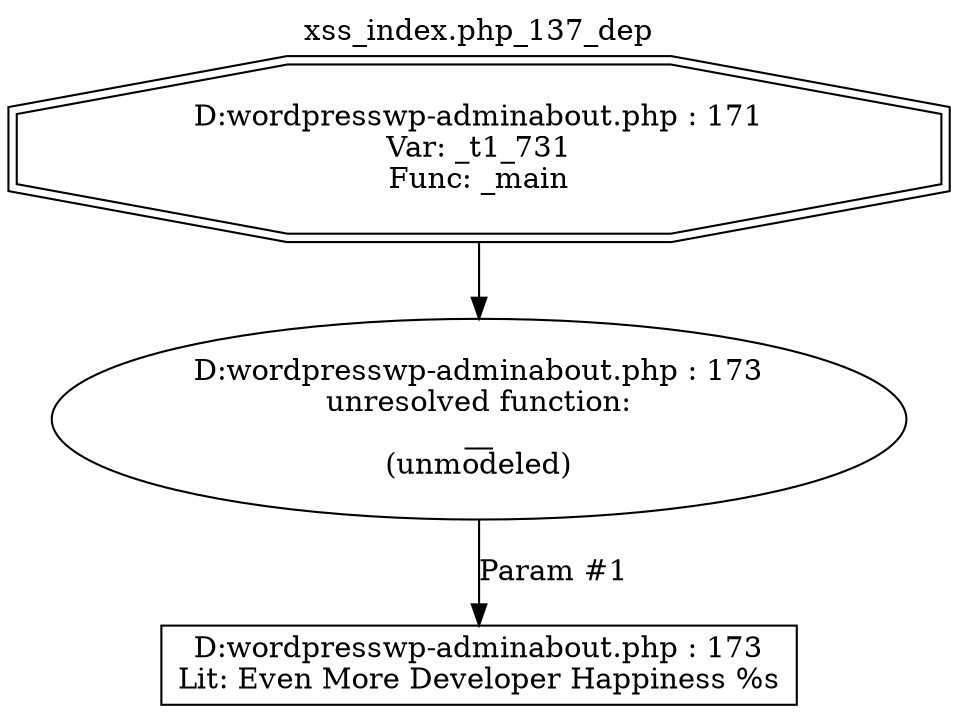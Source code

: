 digraph cfg {
  label="xss_index.php_137_dep";
  labelloc=t;
  n1 [shape=doubleoctagon, label="D:\wordpress\wp-admin\about.php : 171\nVar: _t1_731\nFunc: _main\n"];
  n2 [shape=ellipse, label="D:\wordpress\wp-admin\about.php : 173\nunresolved function:\n__\n(unmodeled)\n"];
  n3 [shape=box, label="D:\wordpress\wp-admin\about.php : 173\nLit: Even More Developer Happiness %s\n"];
  n1 -> n2;
  n2 -> n3[label="Param #1"];
}
